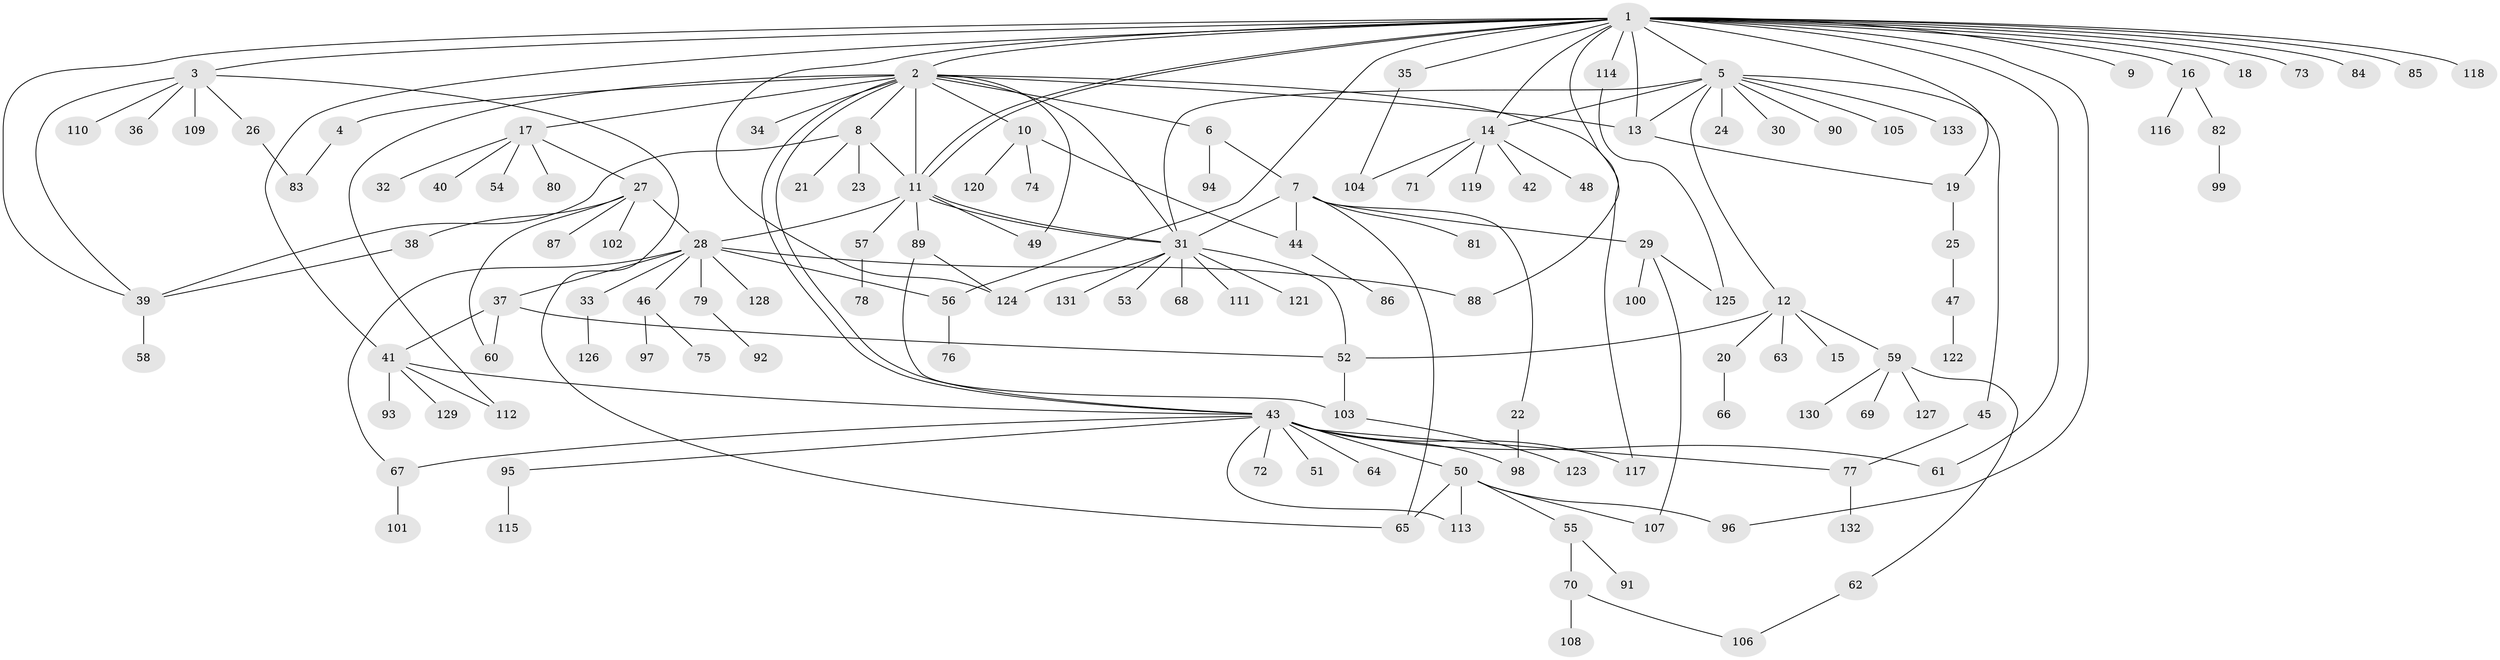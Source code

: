 // coarse degree distribution, {24: 0.01, 13: 0.01, 6: 0.05, 2: 0.21, 10: 0.02, 3: 0.06, 7: 0.01, 8: 0.01, 1: 0.54, 9: 0.01, 12: 0.01, 11: 0.01, 15: 0.01, 5: 0.01, 4: 0.03}
// Generated by graph-tools (version 1.1) at 2025/41/03/06/25 10:41:52]
// undirected, 133 vertices, 175 edges
graph export_dot {
graph [start="1"]
  node [color=gray90,style=filled];
  1;
  2;
  3;
  4;
  5;
  6;
  7;
  8;
  9;
  10;
  11;
  12;
  13;
  14;
  15;
  16;
  17;
  18;
  19;
  20;
  21;
  22;
  23;
  24;
  25;
  26;
  27;
  28;
  29;
  30;
  31;
  32;
  33;
  34;
  35;
  36;
  37;
  38;
  39;
  40;
  41;
  42;
  43;
  44;
  45;
  46;
  47;
  48;
  49;
  50;
  51;
  52;
  53;
  54;
  55;
  56;
  57;
  58;
  59;
  60;
  61;
  62;
  63;
  64;
  65;
  66;
  67;
  68;
  69;
  70;
  71;
  72;
  73;
  74;
  75;
  76;
  77;
  78;
  79;
  80;
  81;
  82;
  83;
  84;
  85;
  86;
  87;
  88;
  89;
  90;
  91;
  92;
  93;
  94;
  95;
  96;
  97;
  98;
  99;
  100;
  101;
  102;
  103;
  104;
  105;
  106;
  107;
  108;
  109;
  110;
  111;
  112;
  113;
  114;
  115;
  116;
  117;
  118;
  119;
  120;
  121;
  122;
  123;
  124;
  125;
  126;
  127;
  128;
  129;
  130;
  131;
  132;
  133;
  1 -- 2;
  1 -- 3;
  1 -- 5;
  1 -- 9;
  1 -- 11;
  1 -- 11;
  1 -- 13;
  1 -- 14;
  1 -- 16;
  1 -- 18;
  1 -- 19;
  1 -- 35;
  1 -- 39;
  1 -- 41;
  1 -- 56;
  1 -- 61;
  1 -- 73;
  1 -- 84;
  1 -- 85;
  1 -- 88;
  1 -- 96;
  1 -- 114;
  1 -- 118;
  1 -- 124;
  2 -- 4;
  2 -- 6;
  2 -- 8;
  2 -- 10;
  2 -- 11;
  2 -- 13;
  2 -- 17;
  2 -- 31;
  2 -- 34;
  2 -- 43;
  2 -- 43;
  2 -- 49;
  2 -- 112;
  2 -- 117;
  3 -- 26;
  3 -- 36;
  3 -- 39;
  3 -- 65;
  3 -- 109;
  3 -- 110;
  4 -- 83;
  5 -- 12;
  5 -- 13;
  5 -- 14;
  5 -- 24;
  5 -- 30;
  5 -- 31;
  5 -- 45;
  5 -- 90;
  5 -- 105;
  5 -- 133;
  6 -- 7;
  6 -- 94;
  7 -- 22;
  7 -- 29;
  7 -- 31;
  7 -- 44;
  7 -- 65;
  7 -- 81;
  8 -- 11;
  8 -- 21;
  8 -- 23;
  8 -- 39;
  10 -- 44;
  10 -- 74;
  10 -- 120;
  11 -- 28;
  11 -- 31;
  11 -- 31;
  11 -- 49;
  11 -- 57;
  11 -- 89;
  12 -- 15;
  12 -- 20;
  12 -- 52;
  12 -- 59;
  12 -- 63;
  13 -- 19;
  14 -- 42;
  14 -- 48;
  14 -- 71;
  14 -- 104;
  14 -- 119;
  16 -- 82;
  16 -- 116;
  17 -- 27;
  17 -- 32;
  17 -- 40;
  17 -- 54;
  17 -- 80;
  19 -- 25;
  20 -- 66;
  22 -- 98;
  25 -- 47;
  26 -- 83;
  27 -- 28;
  27 -- 38;
  27 -- 60;
  27 -- 87;
  27 -- 102;
  28 -- 33;
  28 -- 37;
  28 -- 46;
  28 -- 56;
  28 -- 67;
  28 -- 79;
  28 -- 88;
  28 -- 128;
  29 -- 100;
  29 -- 107;
  29 -- 125;
  31 -- 52;
  31 -- 53;
  31 -- 68;
  31 -- 111;
  31 -- 121;
  31 -- 124;
  31 -- 131;
  33 -- 126;
  35 -- 104;
  37 -- 41;
  37 -- 52;
  37 -- 60;
  38 -- 39;
  39 -- 58;
  41 -- 43;
  41 -- 93;
  41 -- 112;
  41 -- 129;
  43 -- 50;
  43 -- 51;
  43 -- 61;
  43 -- 64;
  43 -- 67;
  43 -- 72;
  43 -- 77;
  43 -- 95;
  43 -- 98;
  43 -- 113;
  43 -- 117;
  44 -- 86;
  45 -- 77;
  46 -- 75;
  46 -- 97;
  47 -- 122;
  50 -- 55;
  50 -- 65;
  50 -- 96;
  50 -- 107;
  50 -- 113;
  52 -- 103;
  55 -- 70;
  55 -- 91;
  56 -- 76;
  57 -- 78;
  59 -- 62;
  59 -- 69;
  59 -- 127;
  59 -- 130;
  62 -- 106;
  67 -- 101;
  70 -- 106;
  70 -- 108;
  77 -- 132;
  79 -- 92;
  82 -- 99;
  89 -- 103;
  89 -- 124;
  95 -- 115;
  103 -- 123;
  114 -- 125;
}
